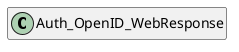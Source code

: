@startuml
set namespaceSeparator \\
hide members
hide << alias >> circle

class Auth_OpenID_WebResponse
@enduml
